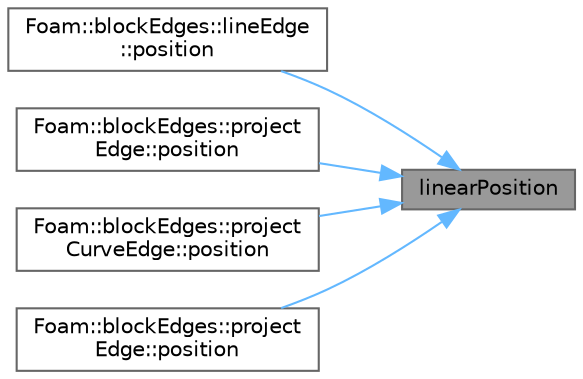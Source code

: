 digraph "linearPosition"
{
 // LATEX_PDF_SIZE
  bgcolor="transparent";
  edge [fontname=Helvetica,fontsize=10,labelfontname=Helvetica,labelfontsize=10];
  node [fontname=Helvetica,fontsize=10,shape=box,height=0.2,width=0.4];
  rankdir="RL";
  Node1 [id="Node000001",label="linearPosition",height=0.2,width=0.4,color="gray40", fillcolor="grey60", style="filled", fontcolor="black",tooltip=" "];
  Node1 -> Node2 [id="edge1_Node000001_Node000002",dir="back",color="steelblue1",style="solid",tooltip=" "];
  Node2 [id="Node000002",label="Foam::blockEdges::lineEdge\l::position",height=0.2,width=0.4,color="grey40", fillcolor="white", style="filled",URL="$classFoam_1_1blockEdges_1_1lineEdge.html#aec9bfeaafcc6e794b90a07fae59018e1",tooltip=" "];
  Node1 -> Node3 [id="edge2_Node000001_Node000003",dir="back",color="steelblue1",style="solid",tooltip=" "];
  Node3 [id="Node000003",label="Foam::blockEdges::project\lEdge::position",height=0.2,width=0.4,color="grey40", fillcolor="white", style="filled",URL="$classFoam_1_1blockEdges_1_1projectEdge.html#aec9bfeaafcc6e794b90a07fae59018e1",tooltip=" "];
  Node1 -> Node4 [id="edge3_Node000001_Node000004",dir="back",color="steelblue1",style="solid",tooltip=" "];
  Node4 [id="Node000004",label="Foam::blockEdges::project\lCurveEdge::position",height=0.2,width=0.4,color="grey40", fillcolor="white", style="filled",URL="$classFoam_1_1blockEdges_1_1projectCurveEdge.html#ae0ba1ae874f172a5a963dd15abe6bc8c",tooltip=" "];
  Node1 -> Node5 [id="edge4_Node000001_Node000005",dir="back",color="steelblue1",style="solid",tooltip=" "];
  Node5 [id="Node000005",label="Foam::blockEdges::project\lEdge::position",height=0.2,width=0.4,color="grey40", fillcolor="white", style="filled",URL="$classFoam_1_1blockEdges_1_1projectEdge.html#ae0ba1ae874f172a5a963dd15abe6bc8c",tooltip=" "];
}
